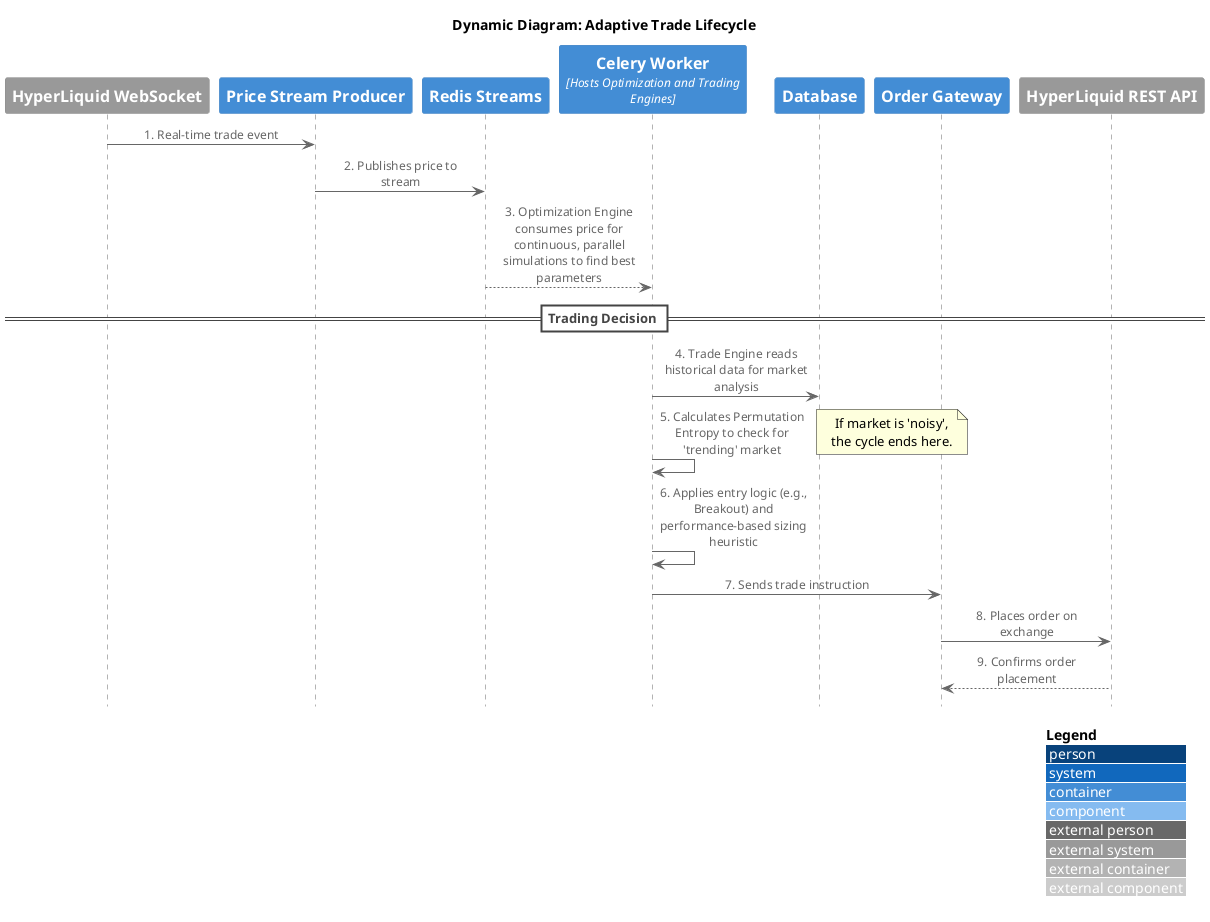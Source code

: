 @startuml Adaptive Trade Lifecycle

!include <C4/C4_Sequence.puml>

LAYOUT_WITH_LEGEND()

title Dynamic Diagram: Adaptive Trade Lifecycle

System_Ext(hyperliquid_ws, "HyperLiquid WebSocket")
Container(price_stream_producer, "Price Stream Producer")
ContainerDb(redis_streams, "Redis Streams")
Container(celery_worker, "Celery Worker", "Hosts Optimization and Trading Engines")
ContainerDb(db, "Database")
Container(order_gateway, "Order Gateway")
System_Ext(hyperliquid_api, "HyperLiquid REST API")

hyperliquid_ws -> price_stream_producer: 1. Real-time trade event
price_stream_producer -> redis_streams: 2. Publishes price to stream
redis_streams --> celery_worker: 3. Optimization Engine consumes price for continuous, parallel simulations to find best parameters

== Trading Decision ==
celery_worker -> db: 4. Trade Engine reads historical data for market analysis
celery_worker -> celery_worker: 5. Calculates Permutation Entropy to check for 'trending' market
note right
  If market is 'noisy',
  the cycle ends here.
end note
celery_worker -> celery_worker: 6. Applies entry logic (e.g., Breakout) and performance-based sizing heuristic
celery_worker -> order_gateway: 7. Sends trade instruction
order_gateway -> hyperliquid_api: 8. Places order on exchange
hyperliquid_api --> order_gateway: 9. Confirms order placement

@enduml
